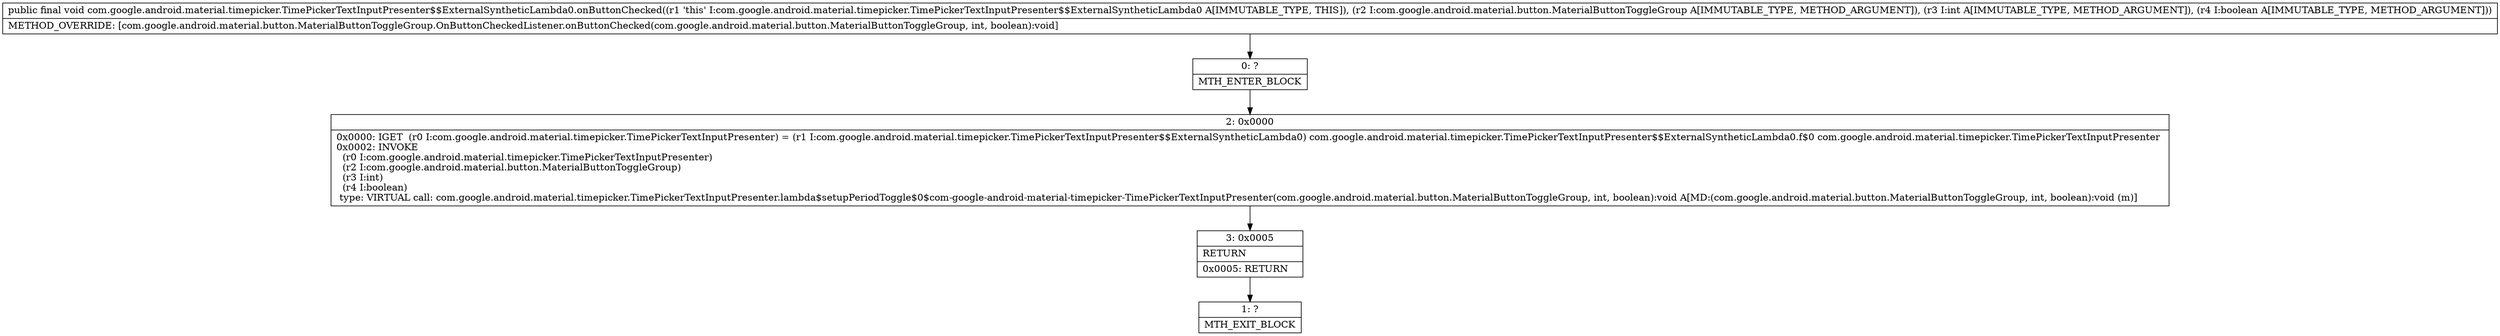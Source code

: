 digraph "CFG forcom.google.android.material.timepicker.TimePickerTextInputPresenter$$ExternalSyntheticLambda0.onButtonChecked(Lcom\/google\/android\/material\/button\/MaterialButtonToggleGroup;IZ)V" {
Node_0 [shape=record,label="{0\:\ ?|MTH_ENTER_BLOCK\l}"];
Node_2 [shape=record,label="{2\:\ 0x0000|0x0000: IGET  (r0 I:com.google.android.material.timepicker.TimePickerTextInputPresenter) = (r1 I:com.google.android.material.timepicker.TimePickerTextInputPresenter$$ExternalSyntheticLambda0) com.google.android.material.timepicker.TimePickerTextInputPresenter$$ExternalSyntheticLambda0.f$0 com.google.android.material.timepicker.TimePickerTextInputPresenter \l0x0002: INVOKE  \l  (r0 I:com.google.android.material.timepicker.TimePickerTextInputPresenter)\l  (r2 I:com.google.android.material.button.MaterialButtonToggleGroup)\l  (r3 I:int)\l  (r4 I:boolean)\l type: VIRTUAL call: com.google.android.material.timepicker.TimePickerTextInputPresenter.lambda$setupPeriodToggle$0$com\-google\-android\-material\-timepicker\-TimePickerTextInputPresenter(com.google.android.material.button.MaterialButtonToggleGroup, int, boolean):void A[MD:(com.google.android.material.button.MaterialButtonToggleGroup, int, boolean):void (m)]\l}"];
Node_3 [shape=record,label="{3\:\ 0x0005|RETURN\l|0x0005: RETURN   \l}"];
Node_1 [shape=record,label="{1\:\ ?|MTH_EXIT_BLOCK\l}"];
MethodNode[shape=record,label="{public final void com.google.android.material.timepicker.TimePickerTextInputPresenter$$ExternalSyntheticLambda0.onButtonChecked((r1 'this' I:com.google.android.material.timepicker.TimePickerTextInputPresenter$$ExternalSyntheticLambda0 A[IMMUTABLE_TYPE, THIS]), (r2 I:com.google.android.material.button.MaterialButtonToggleGroup A[IMMUTABLE_TYPE, METHOD_ARGUMENT]), (r3 I:int A[IMMUTABLE_TYPE, METHOD_ARGUMENT]), (r4 I:boolean A[IMMUTABLE_TYPE, METHOD_ARGUMENT]))  | METHOD_OVERRIDE: [com.google.android.material.button.MaterialButtonToggleGroup.OnButtonCheckedListener.onButtonChecked(com.google.android.material.button.MaterialButtonToggleGroup, int, boolean):void]\l}"];
MethodNode -> Node_0;Node_0 -> Node_2;
Node_2 -> Node_3;
Node_3 -> Node_1;
}

